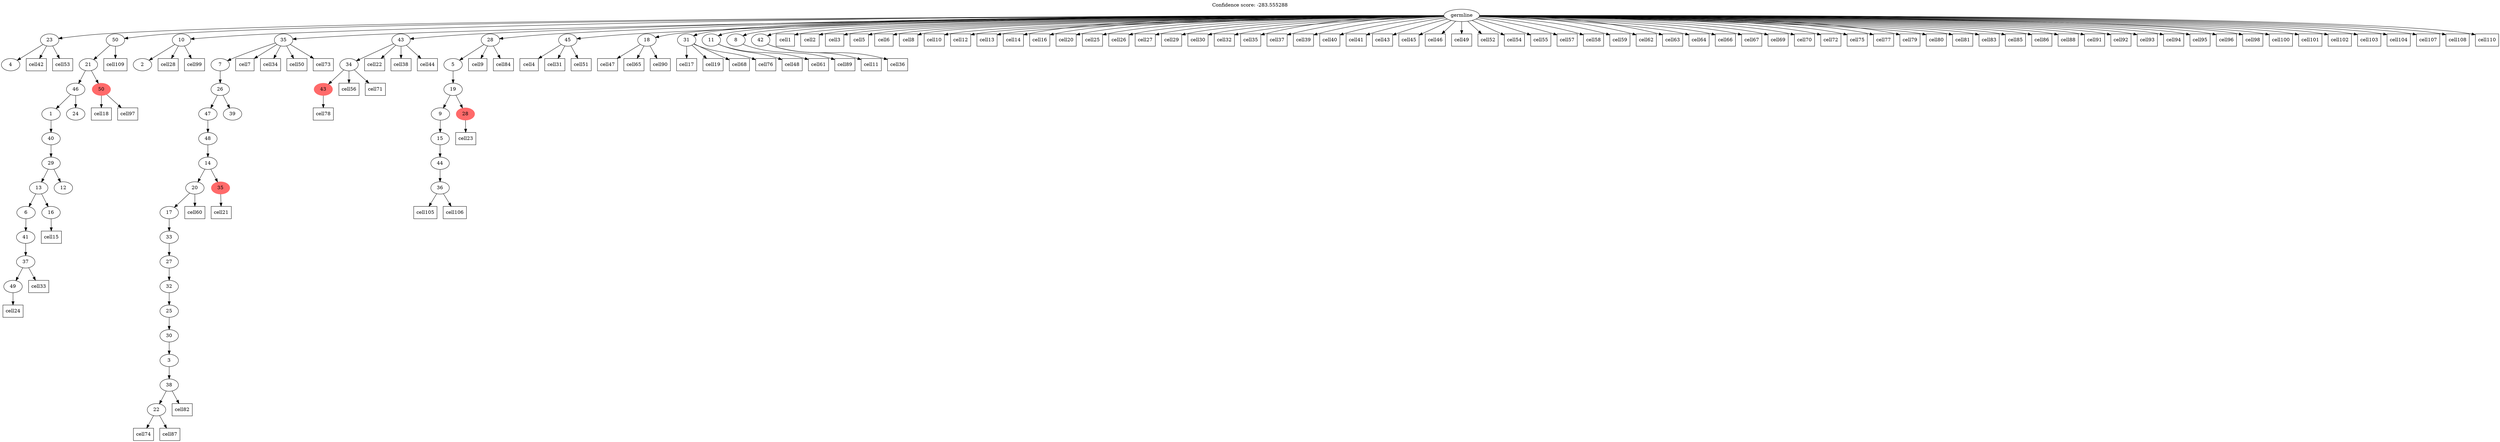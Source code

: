 digraph g {
	"50" -> "51";
	"51" [label="4"];
	"44" -> "45";
	"45" [label="49"];
	"43" -> "44";
	"44" [label="37"];
	"42" -> "43";
	"43" [label="41"];
	"41" -> "42";
	"42" [label="6"];
	"41" -> "46";
	"46" [label="16"];
	"40" -> "41";
	"41" [label="13"];
	"40" -> "47";
	"47" [label="12"];
	"39" -> "40";
	"40" [label="29"];
	"38" -> "39";
	"39" [label="40"];
	"37" -> "38";
	"38" [label="1"];
	"37" -> "48";
	"48" [label="24"];
	"35" -> "36";
	"36" [color=indianred1, style=filled, label="50"];
	"35" -> "37";
	"37" [label="46"];
	"34" -> "35";
	"35" [label="21"];
	"32" -> "33";
	"33" [label="2"];
	"28" -> "29";
	"29" [label="22"];
	"27" -> "28";
	"28" [label="38"];
	"26" -> "27";
	"27" [label="3"];
	"25" -> "26";
	"26" [label="30"];
	"24" -> "25";
	"25" [label="25"];
	"23" -> "24";
	"24" [label="32"];
	"22" -> "23";
	"23" [label="27"];
	"21" -> "22";
	"22" [label="33"];
	"20" -> "21";
	"21" [label="17"];
	"18" -> "19";
	"19" [color=indianred1, style=filled, label="35"];
	"18" -> "20";
	"20" [label="20"];
	"17" -> "18";
	"18" [label="14"];
	"16" -> "17";
	"17" [label="48"];
	"15" -> "16";
	"16" [label="47"];
	"15" -> "30";
	"30" [label="39"];
	"14" -> "15";
	"15" [label="26"];
	"13" -> "14";
	"14" [label="7"];
	"11" -> "12";
	"12" [color=indianred1, style=filled, label="43"];
	"10" -> "11";
	"11" [label="34"];
	"6" -> "7";
	"7" [label="36"];
	"5" -> "6";
	"6" [label="44"];
	"4" -> "5";
	"5" [label="15"];
	"3" -> "4";
	"4" [label="9"];
	"3" -> "8";
	"8" [color=indianred1, style=filled, label="28"];
	"2" -> "3";
	"3" [label="19"];
	"1" -> "2";
	"2" [label="5"];
	"0" -> "1";
	"1" [label="28"];
	"0" -> "9";
	"9" [label="45"];
	"0" -> "10";
	"10" [label="43"];
	"0" -> "13";
	"13" [label="35"];
	"0" -> "31";
	"31" [label="18"];
	"0" -> "32";
	"32" [label="10"];
	"0" -> "34";
	"34" [label="50"];
	"0" -> "49";
	"49" [label="31"];
	"0" -> "50";
	"50" [label="23"];
	"0" -> "52";
	"52" [label="11"];
	"0" -> "53";
	"53" [label="8"];
	"0" -> "54";
	"54" [label="42"];
	"0" [label="germline"];
	"0" -> "cell1";
	"cell1" [shape=box];
	"0" -> "cell2";
	"cell2" [shape=box];
	"0" -> "cell3";
	"cell3" [shape=box];
	"9" -> "cell4";
	"cell4" [shape=box];
	"0" -> "cell5";
	"cell5" [shape=box];
	"0" -> "cell6";
	"cell6" [shape=box];
	"13" -> "cell7";
	"cell7" [shape=box];
	"0" -> "cell8";
	"cell8" [shape=box];
	"1" -> "cell9";
	"cell9" [shape=box];
	"0" -> "cell10";
	"cell10" [shape=box];
	"54" -> "cell11";
	"cell11" [shape=box];
	"0" -> "cell12";
	"cell12" [shape=box];
	"0" -> "cell13";
	"cell13" [shape=box];
	"0" -> "cell14";
	"cell14" [shape=box];
	"46" -> "cell15";
	"cell15" [shape=box];
	"0" -> "cell16";
	"cell16" [shape=box];
	"49" -> "cell17";
	"cell17" [shape=box];
	"36" -> "cell18";
	"cell18" [shape=box];
	"49" -> "cell19";
	"cell19" [shape=box];
	"0" -> "cell20";
	"cell20" [shape=box];
	"19" -> "cell21";
	"cell21" [shape=box];
	"10" -> "cell22";
	"cell22" [shape=box];
	"8" -> "cell23";
	"cell23" [shape=box];
	"45" -> "cell24";
	"cell24" [shape=box];
	"0" -> "cell25";
	"cell25" [shape=box];
	"0" -> "cell26";
	"cell26" [shape=box];
	"0" -> "cell27";
	"cell27" [shape=box];
	"32" -> "cell28";
	"cell28" [shape=box];
	"0" -> "cell29";
	"cell29" [shape=box];
	"0" -> "cell30";
	"cell30" [shape=box];
	"9" -> "cell31";
	"cell31" [shape=box];
	"0" -> "cell32";
	"cell32" [shape=box];
	"44" -> "cell33";
	"cell33" [shape=box];
	"13" -> "cell34";
	"cell34" [shape=box];
	"0" -> "cell35";
	"cell35" [shape=box];
	"54" -> "cell36";
	"cell36" [shape=box];
	"0" -> "cell37";
	"cell37" [shape=box];
	"10" -> "cell38";
	"cell38" [shape=box];
	"0" -> "cell39";
	"cell39" [shape=box];
	"0" -> "cell40";
	"cell40" [shape=box];
	"0" -> "cell41";
	"cell41" [shape=box];
	"50" -> "cell42";
	"cell42" [shape=box];
	"0" -> "cell43";
	"cell43" [shape=box];
	"10" -> "cell44";
	"cell44" [shape=box];
	"0" -> "cell45";
	"cell45" [shape=box];
	"0" -> "cell46";
	"cell46" [shape=box];
	"31" -> "cell47";
	"cell47" [shape=box];
	"52" -> "cell48";
	"cell48" [shape=box];
	"0" -> "cell49";
	"cell49" [shape=box];
	"13" -> "cell50";
	"cell50" [shape=box];
	"9" -> "cell51";
	"cell51" [shape=box];
	"0" -> "cell52";
	"cell52" [shape=box];
	"50" -> "cell53";
	"cell53" [shape=box];
	"0" -> "cell54";
	"cell54" [shape=box];
	"0" -> "cell55";
	"cell55" [shape=box];
	"11" -> "cell56";
	"cell56" [shape=box];
	"0" -> "cell57";
	"cell57" [shape=box];
	"0" -> "cell58";
	"cell58" [shape=box];
	"0" -> "cell59";
	"cell59" [shape=box];
	"20" -> "cell60";
	"cell60" [shape=box];
	"52" -> "cell61";
	"cell61" [shape=box];
	"0" -> "cell62";
	"cell62" [shape=box];
	"0" -> "cell63";
	"cell63" [shape=box];
	"0" -> "cell64";
	"cell64" [shape=box];
	"31" -> "cell65";
	"cell65" [shape=box];
	"0" -> "cell66";
	"cell66" [shape=box];
	"0" -> "cell67";
	"cell67" [shape=box];
	"49" -> "cell68";
	"cell68" [shape=box];
	"0" -> "cell69";
	"cell69" [shape=box];
	"0" -> "cell70";
	"cell70" [shape=box];
	"11" -> "cell71";
	"cell71" [shape=box];
	"0" -> "cell72";
	"cell72" [shape=box];
	"13" -> "cell73";
	"cell73" [shape=box];
	"29" -> "cell74";
	"cell74" [shape=box];
	"0" -> "cell75";
	"cell75" [shape=box];
	"49" -> "cell76";
	"cell76" [shape=box];
	"0" -> "cell77";
	"cell77" [shape=box];
	"12" -> "cell78";
	"cell78" [shape=box];
	"0" -> "cell79";
	"cell79" [shape=box];
	"0" -> "cell80";
	"cell80" [shape=box];
	"0" -> "cell81";
	"cell81" [shape=box];
	"28" -> "cell82";
	"cell82" [shape=box];
	"0" -> "cell83";
	"cell83" [shape=box];
	"1" -> "cell84";
	"cell84" [shape=box];
	"0" -> "cell85";
	"cell85" [shape=box];
	"0" -> "cell86";
	"cell86" [shape=box];
	"29" -> "cell87";
	"cell87" [shape=box];
	"0" -> "cell88";
	"cell88" [shape=box];
	"53" -> "cell89";
	"cell89" [shape=box];
	"31" -> "cell90";
	"cell90" [shape=box];
	"0" -> "cell91";
	"cell91" [shape=box];
	"0" -> "cell92";
	"cell92" [shape=box];
	"0" -> "cell93";
	"cell93" [shape=box];
	"0" -> "cell94";
	"cell94" [shape=box];
	"0" -> "cell95";
	"cell95" [shape=box];
	"0" -> "cell96";
	"cell96" [shape=box];
	"36" -> "cell97";
	"cell97" [shape=box];
	"0" -> "cell98";
	"cell98" [shape=box];
	"32" -> "cell99";
	"cell99" [shape=box];
	"0" -> "cell100";
	"cell100" [shape=box];
	"0" -> "cell101";
	"cell101" [shape=box];
	"0" -> "cell102";
	"cell102" [shape=box];
	"0" -> "cell103";
	"cell103" [shape=box];
	"0" -> "cell104";
	"cell104" [shape=box];
	"7" -> "cell105";
	"cell105" [shape=box];
	"7" -> "cell106";
	"cell106" [shape=box];
	"0" -> "cell107";
	"cell107" [shape=box];
	"0" -> "cell108";
	"cell108" [shape=box];
	"34" -> "cell109";
	"cell109" [shape=box];
	"0" -> "cell110";
	"cell110" [shape=box];
	labelloc="t";
	label="Confidence score: -283.555288";
}

